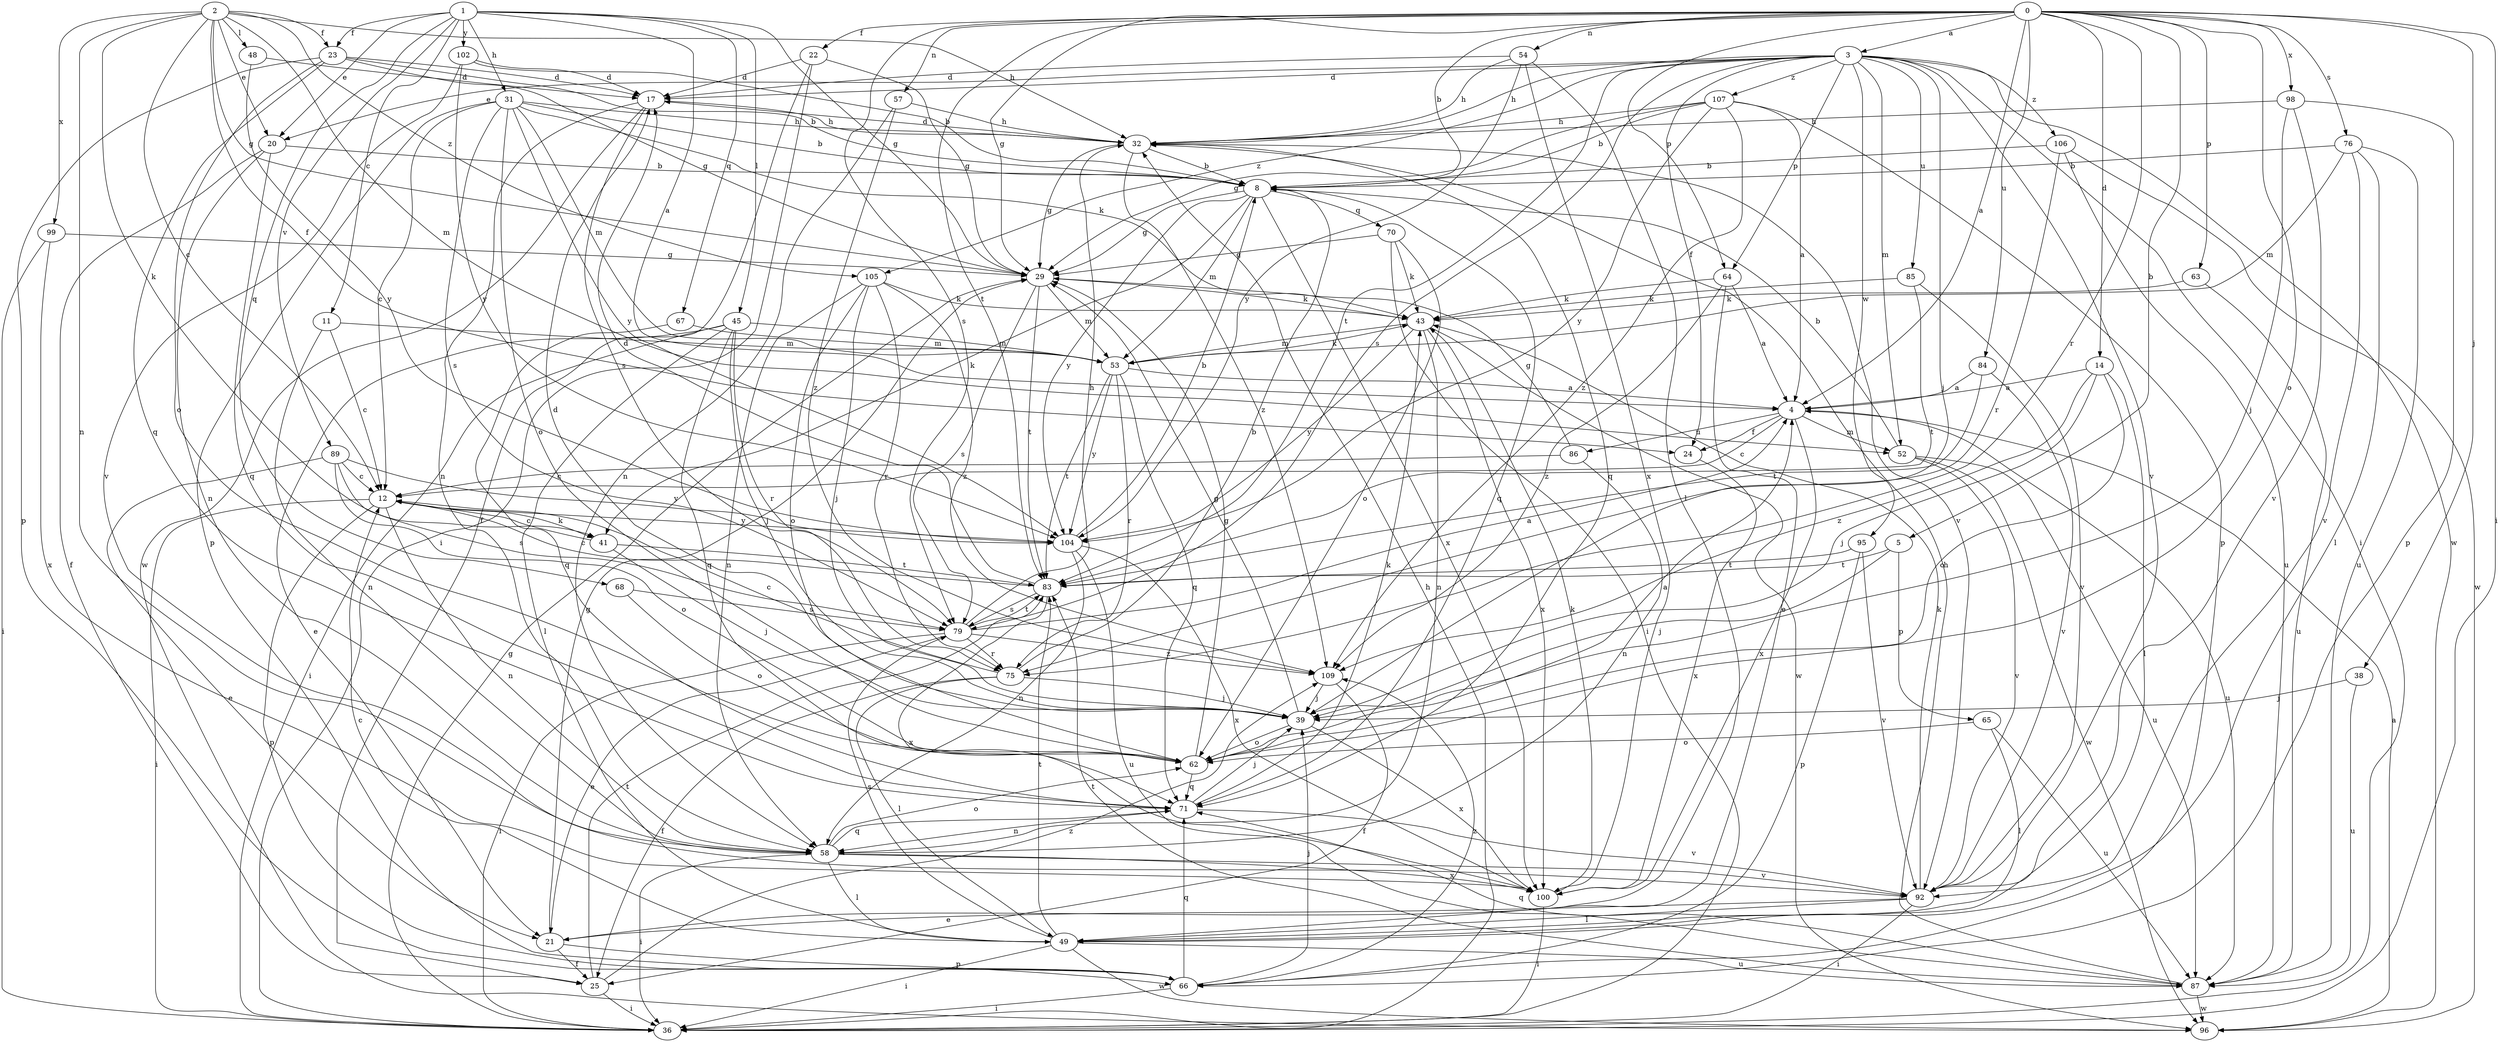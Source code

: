 strict digraph  {
0;
1;
2;
3;
4;
5;
8;
11;
12;
14;
17;
20;
21;
22;
23;
24;
25;
29;
31;
32;
36;
38;
39;
41;
43;
45;
48;
49;
52;
53;
54;
57;
58;
62;
63;
64;
65;
66;
67;
68;
70;
71;
75;
76;
79;
83;
84;
85;
86;
87;
89;
92;
95;
96;
98;
99;
100;
102;
104;
105;
106;
107;
109;
0 -> 3  [label=a];
0 -> 4  [label=a];
0 -> 5  [label=b];
0 -> 8  [label=b];
0 -> 14  [label=d];
0 -> 22  [label=f];
0 -> 29  [label=g];
0 -> 36  [label=i];
0 -> 38  [label=j];
0 -> 54  [label=n];
0 -> 57  [label=n];
0 -> 62  [label=o];
0 -> 63  [label=p];
0 -> 64  [label=p];
0 -> 75  [label=r];
0 -> 76  [label=s];
0 -> 79  [label=s];
0 -> 83  [label=t];
0 -> 84  [label=u];
0 -> 98  [label=x];
1 -> 4  [label=a];
1 -> 11  [label=c];
1 -> 20  [label=e];
1 -> 23  [label=f];
1 -> 29  [label=g];
1 -> 31  [label=h];
1 -> 45  [label=l];
1 -> 67  [label=q];
1 -> 68  [label=q];
1 -> 89  [label=v];
1 -> 102  [label=y];
2 -> 12  [label=c];
2 -> 20  [label=e];
2 -> 23  [label=f];
2 -> 24  [label=f];
2 -> 29  [label=g];
2 -> 32  [label=h];
2 -> 41  [label=k];
2 -> 48  [label=l];
2 -> 52  [label=m];
2 -> 58  [label=n];
2 -> 99  [label=x];
2 -> 105  [label=z];
3 -> 17  [label=d];
3 -> 20  [label=e];
3 -> 24  [label=f];
3 -> 32  [label=h];
3 -> 36  [label=i];
3 -> 39  [label=j];
3 -> 52  [label=m];
3 -> 64  [label=p];
3 -> 79  [label=s];
3 -> 83  [label=t];
3 -> 85  [label=u];
3 -> 92  [label=v];
3 -> 95  [label=w];
3 -> 96  [label=w];
3 -> 105  [label=z];
3 -> 106  [label=z];
3 -> 107  [label=z];
4 -> 12  [label=c];
4 -> 24  [label=f];
4 -> 52  [label=m];
4 -> 86  [label=u];
4 -> 87  [label=u];
4 -> 100  [label=x];
5 -> 39  [label=j];
5 -> 65  [label=p];
5 -> 83  [label=t];
8 -> 29  [label=g];
8 -> 41  [label=k];
8 -> 53  [label=m];
8 -> 70  [label=q];
8 -> 71  [label=q];
8 -> 100  [label=x];
8 -> 104  [label=y];
11 -> 12  [label=c];
11 -> 53  [label=m];
11 -> 58  [label=n];
12 -> 36  [label=i];
12 -> 41  [label=k];
12 -> 58  [label=n];
12 -> 66  [label=p];
12 -> 104  [label=y];
14 -> 4  [label=a];
14 -> 39  [label=j];
14 -> 49  [label=l];
14 -> 62  [label=o];
14 -> 109  [label=z];
17 -> 32  [label=h];
17 -> 58  [label=n];
17 -> 79  [label=s];
17 -> 96  [label=w];
20 -> 8  [label=b];
20 -> 25  [label=f];
20 -> 58  [label=n];
20 -> 71  [label=q];
21 -> 25  [label=f];
21 -> 29  [label=g];
21 -> 66  [label=p];
22 -> 17  [label=d];
22 -> 25  [label=f];
22 -> 29  [label=g];
22 -> 36  [label=i];
23 -> 8  [label=b];
23 -> 17  [label=d];
23 -> 29  [label=g];
23 -> 62  [label=o];
23 -> 66  [label=p];
23 -> 71  [label=q];
24 -> 100  [label=x];
25 -> 36  [label=i];
25 -> 83  [label=t];
25 -> 109  [label=z];
29 -> 43  [label=k];
29 -> 53  [label=m];
29 -> 79  [label=s];
29 -> 83  [label=t];
31 -> 8  [label=b];
31 -> 12  [label=c];
31 -> 32  [label=h];
31 -> 43  [label=k];
31 -> 53  [label=m];
31 -> 62  [label=o];
31 -> 66  [label=p];
31 -> 79  [label=s];
31 -> 104  [label=y];
32 -> 8  [label=b];
32 -> 17  [label=d];
32 -> 29  [label=g];
32 -> 71  [label=q];
32 -> 92  [label=v];
32 -> 109  [label=z];
36 -> 29  [label=g];
36 -> 32  [label=h];
38 -> 39  [label=j];
38 -> 87  [label=u];
39 -> 17  [label=d];
39 -> 29  [label=g];
39 -> 62  [label=o];
39 -> 100  [label=x];
41 -> 12  [label=c];
41 -> 39  [label=j];
41 -> 83  [label=t];
43 -> 53  [label=m];
43 -> 58  [label=n];
43 -> 96  [label=w];
43 -> 100  [label=x];
43 -> 104  [label=y];
45 -> 21  [label=e];
45 -> 36  [label=i];
45 -> 39  [label=j];
45 -> 49  [label=l];
45 -> 53  [label=m];
45 -> 71  [label=q];
45 -> 75  [label=r];
48 -> 17  [label=d];
48 -> 104  [label=y];
49 -> 12  [label=c];
49 -> 36  [label=i];
49 -> 79  [label=s];
49 -> 83  [label=t];
49 -> 87  [label=u];
49 -> 96  [label=w];
52 -> 8  [label=b];
52 -> 87  [label=u];
52 -> 92  [label=v];
52 -> 96  [label=w];
53 -> 4  [label=a];
53 -> 43  [label=k];
53 -> 71  [label=q];
53 -> 75  [label=r];
53 -> 83  [label=t];
53 -> 104  [label=y];
54 -> 17  [label=d];
54 -> 32  [label=h];
54 -> 49  [label=l];
54 -> 100  [label=x];
54 -> 104  [label=y];
57 -> 32  [label=h];
57 -> 58  [label=n];
57 -> 109  [label=z];
58 -> 36  [label=i];
58 -> 49  [label=l];
58 -> 62  [label=o];
58 -> 71  [label=q];
58 -> 92  [label=v];
58 -> 100  [label=x];
62 -> 4  [label=a];
62 -> 29  [label=g];
62 -> 71  [label=q];
63 -> 43  [label=k];
63 -> 87  [label=u];
64 -> 4  [label=a];
64 -> 21  [label=e];
64 -> 43  [label=k];
64 -> 109  [label=z];
65 -> 49  [label=l];
65 -> 62  [label=o];
65 -> 87  [label=u];
66 -> 36  [label=i];
66 -> 39  [label=j];
66 -> 71  [label=q];
66 -> 109  [label=z];
67 -> 53  [label=m];
67 -> 71  [label=q];
68 -> 62  [label=o];
68 -> 79  [label=s];
70 -> 29  [label=g];
70 -> 36  [label=i];
70 -> 43  [label=k];
70 -> 62  [label=o];
71 -> 39  [label=j];
71 -> 43  [label=k];
71 -> 58  [label=n];
71 -> 92  [label=v];
75 -> 8  [label=b];
75 -> 12  [label=c];
75 -> 25  [label=f];
75 -> 39  [label=j];
75 -> 49  [label=l];
76 -> 8  [label=b];
76 -> 49  [label=l];
76 -> 53  [label=m];
76 -> 87  [label=u];
76 -> 92  [label=v];
79 -> 4  [label=a];
79 -> 21  [label=e];
79 -> 32  [label=h];
79 -> 36  [label=i];
79 -> 75  [label=r];
79 -> 83  [label=t];
79 -> 109  [label=z];
83 -> 12  [label=c];
83 -> 17  [label=d];
83 -> 79  [label=s];
83 -> 100  [label=x];
84 -> 4  [label=a];
84 -> 83  [label=t];
84 -> 92  [label=v];
85 -> 43  [label=k];
85 -> 83  [label=t];
85 -> 92  [label=v];
86 -> 12  [label=c];
86 -> 29  [label=g];
86 -> 58  [label=n];
87 -> 32  [label=h];
87 -> 71  [label=q];
87 -> 83  [label=t];
87 -> 96  [label=w];
89 -> 12  [label=c];
89 -> 21  [label=e];
89 -> 62  [label=o];
89 -> 79  [label=s];
89 -> 104  [label=y];
92 -> 21  [label=e];
92 -> 36  [label=i];
92 -> 43  [label=k];
92 -> 49  [label=l];
95 -> 66  [label=p];
95 -> 83  [label=t];
95 -> 92  [label=v];
96 -> 4  [label=a];
98 -> 32  [label=h];
98 -> 39  [label=j];
98 -> 66  [label=p];
98 -> 92  [label=v];
99 -> 29  [label=g];
99 -> 36  [label=i];
99 -> 100  [label=x];
100 -> 36  [label=i];
100 -> 43  [label=k];
102 -> 8  [label=b];
102 -> 17  [label=d];
102 -> 92  [label=v];
102 -> 104  [label=y];
104 -> 8  [label=b];
104 -> 58  [label=n];
104 -> 87  [label=u];
104 -> 100  [label=x];
105 -> 39  [label=j];
105 -> 43  [label=k];
105 -> 58  [label=n];
105 -> 62  [label=o];
105 -> 75  [label=r];
105 -> 109  [label=z];
106 -> 8  [label=b];
106 -> 75  [label=r];
106 -> 87  [label=u];
106 -> 96  [label=w];
107 -> 4  [label=a];
107 -> 8  [label=b];
107 -> 29  [label=g];
107 -> 32  [label=h];
107 -> 66  [label=p];
107 -> 104  [label=y];
107 -> 109  [label=z];
109 -> 25  [label=f];
109 -> 39  [label=j];
}
